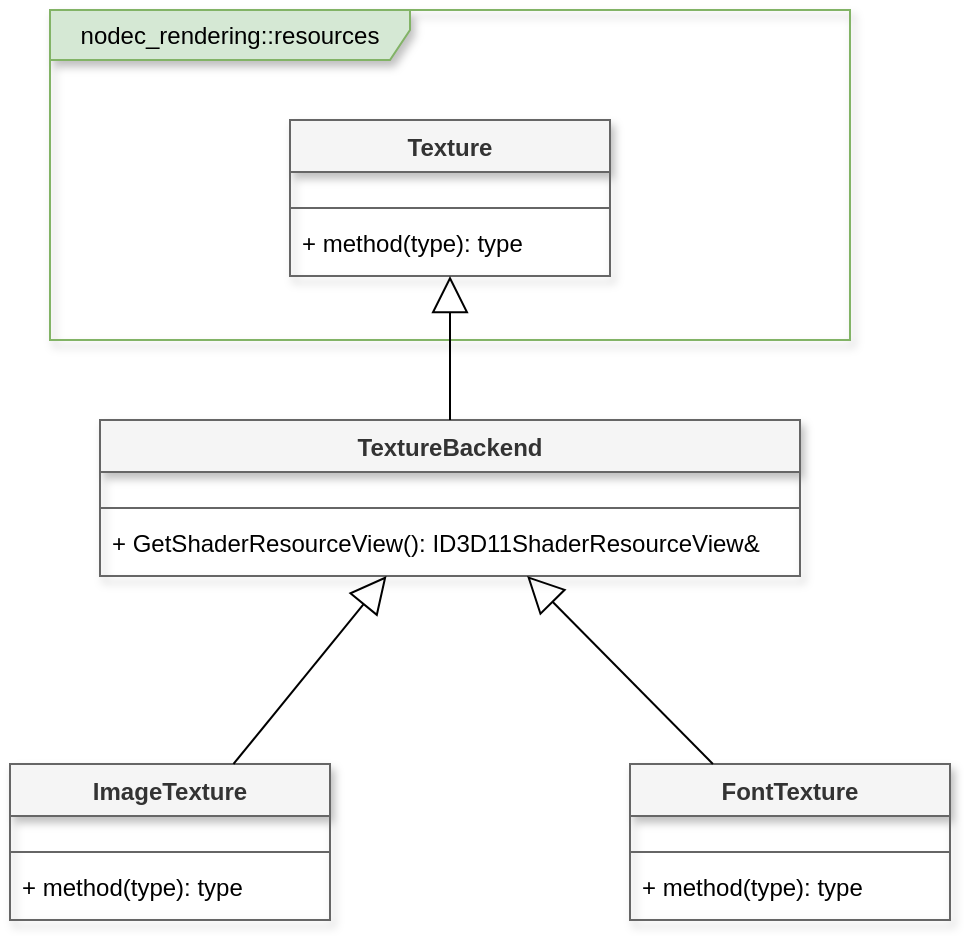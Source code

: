<mxfile version="20.3.0" type="device"><diagram id="kG725XMgRAKn_mG3Zz4W" name="ページ1"><mxGraphModel dx="785" dy="614" grid="1" gridSize="10" guides="1" tooltips="1" connect="1" arrows="1" fold="1" page="1" pageScale="1" pageWidth="827" pageHeight="1169" math="0" shadow="0"><root><mxCell id="0"/><mxCell id="1" parent="0"/><mxCell id="kPOOsrkSnGtsjVm0bQnl-2" value="nodec_rendering::resources" style="shape=umlFrame;whiteSpace=wrap;html=1;shadow=1;fillColor=#d5e8d4;strokeColor=#82b366;width=180;height=25;" vertex="1" parent="1"><mxGeometry x="140" y="145" width="400" height="165" as="geometry"/></mxCell><mxCell id="kPOOsrkSnGtsjVm0bQnl-6" value="TextureBackend" style="swimlane;fontStyle=1;align=center;verticalAlign=top;childLayout=stackLayout;horizontal=1;startSize=26;horizontalStack=0;resizeParent=1;resizeParentMax=0;resizeLast=0;collapsible=1;marginBottom=0;fillColor=#f5f5f5;fontColor=#333333;strokeColor=#666666;shadow=1;" vertex="1" parent="1"><mxGeometry x="165" y="350" width="350" height="78" as="geometry"/></mxCell><mxCell id="kPOOsrkSnGtsjVm0bQnl-12" value="" style="text;strokeColor=none;fillColor=none;align=left;verticalAlign=middle;spacingTop=-1;spacingLeft=4;spacingRight=4;rotatable=0;labelPosition=right;points=[];portConstraint=eastwest;shadow=1;" vertex="1" parent="kPOOsrkSnGtsjVm0bQnl-6"><mxGeometry y="26" width="350" height="14" as="geometry"/></mxCell><mxCell id="kPOOsrkSnGtsjVm0bQnl-8" value="" style="line;strokeWidth=1;fillColor=none;align=left;verticalAlign=middle;spacingTop=-1;spacingLeft=3;spacingRight=3;rotatable=0;labelPosition=right;points=[];portConstraint=eastwest;strokeColor=inherit;" vertex="1" parent="kPOOsrkSnGtsjVm0bQnl-6"><mxGeometry y="40" width="350" height="8" as="geometry"/></mxCell><mxCell id="kPOOsrkSnGtsjVm0bQnl-11" value="+ GetShaderResourceView(): ID3D11ShaderResourceView&amp;amp;" style="text;html=1;align=left;verticalAlign=top;resizable=0;points=[];autosize=1;strokeColor=none;fillColor=none;spacingLeft=4;spacingRight=4;" vertex="1" parent="kPOOsrkSnGtsjVm0bQnl-6"><mxGeometry y="48" width="350" height="30" as="geometry"/></mxCell><mxCell id="kPOOsrkSnGtsjVm0bQnl-13" value="Texture" style="swimlane;fontStyle=1;align=center;verticalAlign=top;childLayout=stackLayout;horizontal=1;startSize=26;horizontalStack=0;resizeParent=1;resizeParentMax=0;resizeLast=0;collapsible=1;marginBottom=0;fillColor=#f5f5f5;fontColor=#333333;strokeColor=#666666;shadow=1;" vertex="1" parent="1"><mxGeometry x="260" y="200" width="160" height="78" as="geometry"/></mxCell><mxCell id="kPOOsrkSnGtsjVm0bQnl-14" value="" style="text;strokeColor=none;fillColor=none;align=left;verticalAlign=middle;spacingTop=-1;spacingLeft=4;spacingRight=4;rotatable=0;labelPosition=right;points=[];portConstraint=eastwest;shadow=1;" vertex="1" parent="kPOOsrkSnGtsjVm0bQnl-13"><mxGeometry y="26" width="160" height="14" as="geometry"/></mxCell><mxCell id="kPOOsrkSnGtsjVm0bQnl-15" value="" style="line;strokeWidth=1;fillColor=none;align=left;verticalAlign=middle;spacingTop=-1;spacingLeft=3;spacingRight=3;rotatable=0;labelPosition=right;points=[];portConstraint=eastwest;strokeColor=inherit;" vertex="1" parent="kPOOsrkSnGtsjVm0bQnl-13"><mxGeometry y="40" width="160" height="8" as="geometry"/></mxCell><mxCell id="kPOOsrkSnGtsjVm0bQnl-16" value="+ method(type): type" style="text;html=1;align=left;verticalAlign=top;resizable=0;points=[];autosize=1;strokeColor=none;fillColor=none;spacingLeft=4;spacingRight=4;" vertex="1" parent="kPOOsrkSnGtsjVm0bQnl-13"><mxGeometry y="48" width="160" height="30" as="geometry"/></mxCell><mxCell id="kPOOsrkSnGtsjVm0bQnl-17" value="ImageTexture" style="swimlane;fontStyle=1;align=center;verticalAlign=top;childLayout=stackLayout;horizontal=1;startSize=26;horizontalStack=0;resizeParent=1;resizeParentMax=0;resizeLast=0;collapsible=1;marginBottom=0;fillColor=#f5f5f5;fontColor=#333333;strokeColor=#666666;shadow=1;" vertex="1" parent="1"><mxGeometry x="120" y="522" width="160" height="78" as="geometry"/></mxCell><mxCell id="kPOOsrkSnGtsjVm0bQnl-18" value="" style="text;strokeColor=none;fillColor=none;align=left;verticalAlign=middle;spacingTop=-1;spacingLeft=4;spacingRight=4;rotatable=0;labelPosition=right;points=[];portConstraint=eastwest;shadow=1;" vertex="1" parent="kPOOsrkSnGtsjVm0bQnl-17"><mxGeometry y="26" width="160" height="14" as="geometry"/></mxCell><mxCell id="kPOOsrkSnGtsjVm0bQnl-19" value="" style="line;strokeWidth=1;fillColor=none;align=left;verticalAlign=middle;spacingTop=-1;spacingLeft=3;spacingRight=3;rotatable=0;labelPosition=right;points=[];portConstraint=eastwest;strokeColor=inherit;" vertex="1" parent="kPOOsrkSnGtsjVm0bQnl-17"><mxGeometry y="40" width="160" height="8" as="geometry"/></mxCell><mxCell id="kPOOsrkSnGtsjVm0bQnl-20" value="+ method(type): type" style="text;html=1;align=left;verticalAlign=top;resizable=0;points=[];autosize=1;strokeColor=none;fillColor=none;spacingLeft=4;spacingRight=4;" vertex="1" parent="kPOOsrkSnGtsjVm0bQnl-17"><mxGeometry y="48" width="160" height="30" as="geometry"/></mxCell><mxCell id="kPOOsrkSnGtsjVm0bQnl-21" value="FontTexture" style="swimlane;fontStyle=1;align=center;verticalAlign=top;childLayout=stackLayout;horizontal=1;startSize=26;horizontalStack=0;resizeParent=1;resizeParentMax=0;resizeLast=0;collapsible=1;marginBottom=0;fillColor=#f5f5f5;fontColor=#333333;strokeColor=#666666;shadow=1;" vertex="1" parent="1"><mxGeometry x="430" y="522" width="160" height="78" as="geometry"/></mxCell><mxCell id="kPOOsrkSnGtsjVm0bQnl-22" value="" style="text;strokeColor=none;fillColor=none;align=left;verticalAlign=middle;spacingTop=-1;spacingLeft=4;spacingRight=4;rotatable=0;labelPosition=right;points=[];portConstraint=eastwest;shadow=1;" vertex="1" parent="kPOOsrkSnGtsjVm0bQnl-21"><mxGeometry y="26" width="160" height="14" as="geometry"/></mxCell><mxCell id="kPOOsrkSnGtsjVm0bQnl-23" value="" style="line;strokeWidth=1;fillColor=none;align=left;verticalAlign=middle;spacingTop=-1;spacingLeft=3;spacingRight=3;rotatable=0;labelPosition=right;points=[];portConstraint=eastwest;strokeColor=inherit;" vertex="1" parent="kPOOsrkSnGtsjVm0bQnl-21"><mxGeometry y="40" width="160" height="8" as="geometry"/></mxCell><mxCell id="kPOOsrkSnGtsjVm0bQnl-24" value="+ method(type): type" style="text;html=1;align=left;verticalAlign=top;resizable=0;points=[];autosize=1;strokeColor=none;fillColor=none;spacingLeft=4;spacingRight=4;" vertex="1" parent="kPOOsrkSnGtsjVm0bQnl-21"><mxGeometry y="48" width="160" height="30" as="geometry"/></mxCell><mxCell id="kPOOsrkSnGtsjVm0bQnl-26" value="" style="endArrow=block;endSize=16;endFill=0;html=1;rounded=0;" edge="1" parent="1" source="kPOOsrkSnGtsjVm0bQnl-6" target="kPOOsrkSnGtsjVm0bQnl-13"><mxGeometry width="160" relative="1" as="geometry"><mxPoint x="280" y="480" as="sourcePoint"/><mxPoint x="440" y="480" as="targetPoint"/></mxGeometry></mxCell><mxCell id="kPOOsrkSnGtsjVm0bQnl-29" value="" style="endArrow=block;endSize=16;endFill=0;html=1;rounded=0;" edge="1" parent="1" source="kPOOsrkSnGtsjVm0bQnl-17" target="kPOOsrkSnGtsjVm0bQnl-6"><mxGeometry width="160" relative="1" as="geometry"><mxPoint x="280" y="480" as="sourcePoint"/><mxPoint x="440" y="480" as="targetPoint"/></mxGeometry></mxCell><mxCell id="kPOOsrkSnGtsjVm0bQnl-30" value="" style="endArrow=block;endSize=16;endFill=0;html=1;rounded=0;" edge="1" parent="1" source="kPOOsrkSnGtsjVm0bQnl-21" target="kPOOsrkSnGtsjVm0bQnl-6"><mxGeometry width="160" relative="1" as="geometry"><mxPoint x="280" y="480" as="sourcePoint"/><mxPoint x="440" y="480" as="targetPoint"/></mxGeometry></mxCell></root></mxGraphModel></diagram></mxfile>